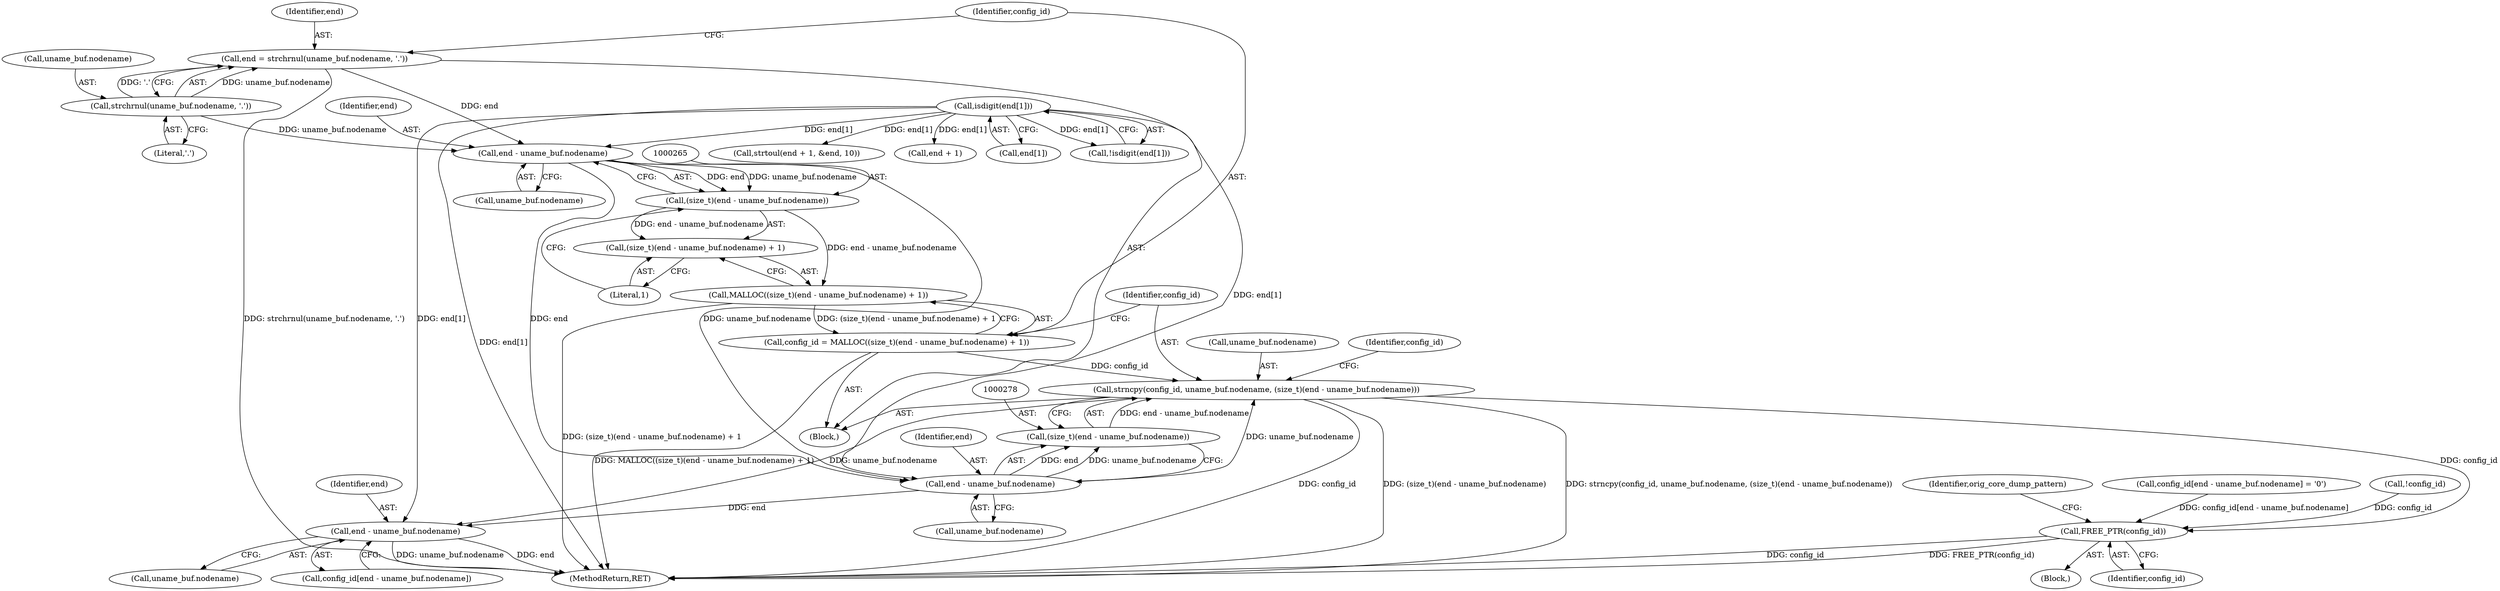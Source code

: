 digraph "0_keepalived_c6247a9ef2c7b33244ab1d3aa5d629ec49f0a067_1@pointer" {
"1000266" [label="(Call,end - uname_buf.nodename)"];
"1000253" [label="(Call,end = strchrnul(uname_buf.nodename, '.'))"];
"1000255" [label="(Call,strchrnul(uname_buf.nodename, '.'))"];
"1000221" [label="(Call,isdigit(end[1]))"];
"1000264" [label="(Call,(size_t)(end - uname_buf.nodename))"];
"1000262" [label="(Call,MALLOC((size_t)(end - uname_buf.nodename) + 1))"];
"1000260" [label="(Call,config_id = MALLOC((size_t)(end - uname_buf.nodename) + 1))"];
"1000272" [label="(Call,strncpy(config_id, uname_buf.nodename, (size_t)(end - uname_buf.nodename)))"];
"1000287" [label="(Call,end - uname_buf.nodename)"];
"1000601" [label="(Call,FREE_PTR(config_id))"];
"1000263" [label="(Call,(size_t)(end - uname_buf.nodename) + 1)"];
"1000279" [label="(Call,end - uname_buf.nodename)"];
"1000277" [label="(Call,(size_t)(end - uname_buf.nodename))"];
"1000285" [label="(Call,config_id[end - uname_buf.nodename])"];
"1000268" [label="(Call,uname_buf.nodename)"];
"1000274" [label="(Call,uname_buf.nodename)"];
"1000277" [label="(Call,(size_t)(end - uname_buf.nodename))"];
"1000279" [label="(Call,end - uname_buf.nodename)"];
"1000220" [label="(Call,!isdigit(end[1]))"];
"1000267" [label="(Identifier,end)"];
"1000221" [label="(Call,isdigit(end[1]))"];
"1000602" [label="(Identifier,config_id)"];
"1000264" [label="(Call,(size_t)(end - uname_buf.nodename))"];
"1000288" [label="(Identifier,end)"];
"1000286" [label="(Identifier,config_id)"];
"1000604" [label="(Identifier,orig_core_dump_pattern)"];
"1000266" [label="(Call,end - uname_buf.nodename)"];
"1000599" [label="(Block,)"];
"1000253" [label="(Call,end = strchrnul(uname_buf.nodename, '.'))"];
"1000256" [label="(Call,uname_buf.nodename)"];
"1000284" [label="(Call,config_id[end - uname_buf.nodename] = '\0')"];
"1000255" [label="(Call,strchrnul(uname_buf.nodename, '.'))"];
"1000254" [label="(Identifier,end)"];
"1000260" [label="(Call,config_id = MALLOC((size_t)(end - uname_buf.nodename) + 1))"];
"1000262" [label="(Call,MALLOC((size_t)(end - uname_buf.nodename) + 1))"];
"1000281" [label="(Call,uname_buf.nodename)"];
"1000263" [label="(Call,(size_t)(end - uname_buf.nodename) + 1)"];
"1000272" [label="(Call,strncpy(config_id, uname_buf.nodename, (size_t)(end - uname_buf.nodename)))"];
"1000287" [label="(Call,end - uname_buf.nodename)"];
"1000222" [label="(Call,end[1])"];
"1000259" [label="(Literal,'.')"];
"1000273" [label="(Identifier,config_id)"];
"1000280" [label="(Identifier,end)"];
"1000673" [label="(MethodReturn,RET)"];
"1000289" [label="(Call,uname_buf.nodename)"];
"1000261" [label="(Identifier,config_id)"];
"1000271" [label="(Literal,1)"];
"1000252" [label="(Block,)"];
"1000233" [label="(Call,strtoul(end + 1, &end, 10))"];
"1000234" [label="(Call,end + 1)"];
"1000601" [label="(Call,FREE_PTR(config_id))"];
"1000250" [label="(Call,!config_id)"];
"1000266" -> "1000264"  [label="AST: "];
"1000266" -> "1000268"  [label="CFG: "];
"1000267" -> "1000266"  [label="AST: "];
"1000268" -> "1000266"  [label="AST: "];
"1000264" -> "1000266"  [label="CFG: "];
"1000266" -> "1000264"  [label="DDG: end"];
"1000266" -> "1000264"  [label="DDG: uname_buf.nodename"];
"1000253" -> "1000266"  [label="DDG: end"];
"1000221" -> "1000266"  [label="DDG: end[1]"];
"1000255" -> "1000266"  [label="DDG: uname_buf.nodename"];
"1000266" -> "1000279"  [label="DDG: end"];
"1000266" -> "1000279"  [label="DDG: uname_buf.nodename"];
"1000253" -> "1000252"  [label="AST: "];
"1000253" -> "1000255"  [label="CFG: "];
"1000254" -> "1000253"  [label="AST: "];
"1000255" -> "1000253"  [label="AST: "];
"1000261" -> "1000253"  [label="CFG: "];
"1000253" -> "1000673"  [label="DDG: strchrnul(uname_buf.nodename, '.')"];
"1000255" -> "1000253"  [label="DDG: uname_buf.nodename"];
"1000255" -> "1000253"  [label="DDG: '.'"];
"1000255" -> "1000259"  [label="CFG: "];
"1000256" -> "1000255"  [label="AST: "];
"1000259" -> "1000255"  [label="AST: "];
"1000221" -> "1000220"  [label="AST: "];
"1000221" -> "1000222"  [label="CFG: "];
"1000222" -> "1000221"  [label="AST: "];
"1000220" -> "1000221"  [label="CFG: "];
"1000221" -> "1000673"  [label="DDG: end[1]"];
"1000221" -> "1000220"  [label="DDG: end[1]"];
"1000221" -> "1000233"  [label="DDG: end[1]"];
"1000221" -> "1000234"  [label="DDG: end[1]"];
"1000221" -> "1000279"  [label="DDG: end[1]"];
"1000221" -> "1000287"  [label="DDG: end[1]"];
"1000264" -> "1000263"  [label="AST: "];
"1000265" -> "1000264"  [label="AST: "];
"1000271" -> "1000264"  [label="CFG: "];
"1000264" -> "1000262"  [label="DDG: end - uname_buf.nodename"];
"1000264" -> "1000263"  [label="DDG: end - uname_buf.nodename"];
"1000262" -> "1000260"  [label="AST: "];
"1000262" -> "1000263"  [label="CFG: "];
"1000263" -> "1000262"  [label="AST: "];
"1000260" -> "1000262"  [label="CFG: "];
"1000262" -> "1000673"  [label="DDG: (size_t)(end - uname_buf.nodename) + 1"];
"1000262" -> "1000260"  [label="DDG: (size_t)(end - uname_buf.nodename) + 1"];
"1000260" -> "1000252"  [label="AST: "];
"1000261" -> "1000260"  [label="AST: "];
"1000273" -> "1000260"  [label="CFG: "];
"1000260" -> "1000673"  [label="DDG: MALLOC((size_t)(end - uname_buf.nodename) + 1)"];
"1000260" -> "1000272"  [label="DDG: config_id"];
"1000272" -> "1000252"  [label="AST: "];
"1000272" -> "1000277"  [label="CFG: "];
"1000273" -> "1000272"  [label="AST: "];
"1000274" -> "1000272"  [label="AST: "];
"1000277" -> "1000272"  [label="AST: "];
"1000286" -> "1000272"  [label="CFG: "];
"1000272" -> "1000673"  [label="DDG: config_id"];
"1000272" -> "1000673"  [label="DDG: (size_t)(end - uname_buf.nodename)"];
"1000272" -> "1000673"  [label="DDG: strncpy(config_id, uname_buf.nodename, (size_t)(end - uname_buf.nodename))"];
"1000279" -> "1000272"  [label="DDG: uname_buf.nodename"];
"1000277" -> "1000272"  [label="DDG: end - uname_buf.nodename"];
"1000272" -> "1000287"  [label="DDG: uname_buf.nodename"];
"1000272" -> "1000601"  [label="DDG: config_id"];
"1000287" -> "1000285"  [label="AST: "];
"1000287" -> "1000289"  [label="CFG: "];
"1000288" -> "1000287"  [label="AST: "];
"1000289" -> "1000287"  [label="AST: "];
"1000285" -> "1000287"  [label="CFG: "];
"1000287" -> "1000673"  [label="DDG: uname_buf.nodename"];
"1000287" -> "1000673"  [label="DDG: end"];
"1000279" -> "1000287"  [label="DDG: end"];
"1000601" -> "1000599"  [label="AST: "];
"1000601" -> "1000602"  [label="CFG: "];
"1000602" -> "1000601"  [label="AST: "];
"1000604" -> "1000601"  [label="CFG: "];
"1000601" -> "1000673"  [label="DDG: config_id"];
"1000601" -> "1000673"  [label="DDG: FREE_PTR(config_id)"];
"1000250" -> "1000601"  [label="DDG: config_id"];
"1000284" -> "1000601"  [label="DDG: config_id[end - uname_buf.nodename]"];
"1000263" -> "1000271"  [label="CFG: "];
"1000271" -> "1000263"  [label="AST: "];
"1000279" -> "1000277"  [label="AST: "];
"1000279" -> "1000281"  [label="CFG: "];
"1000280" -> "1000279"  [label="AST: "];
"1000281" -> "1000279"  [label="AST: "];
"1000277" -> "1000279"  [label="CFG: "];
"1000279" -> "1000277"  [label="DDG: end"];
"1000279" -> "1000277"  [label="DDG: uname_buf.nodename"];
"1000278" -> "1000277"  [label="AST: "];
}
